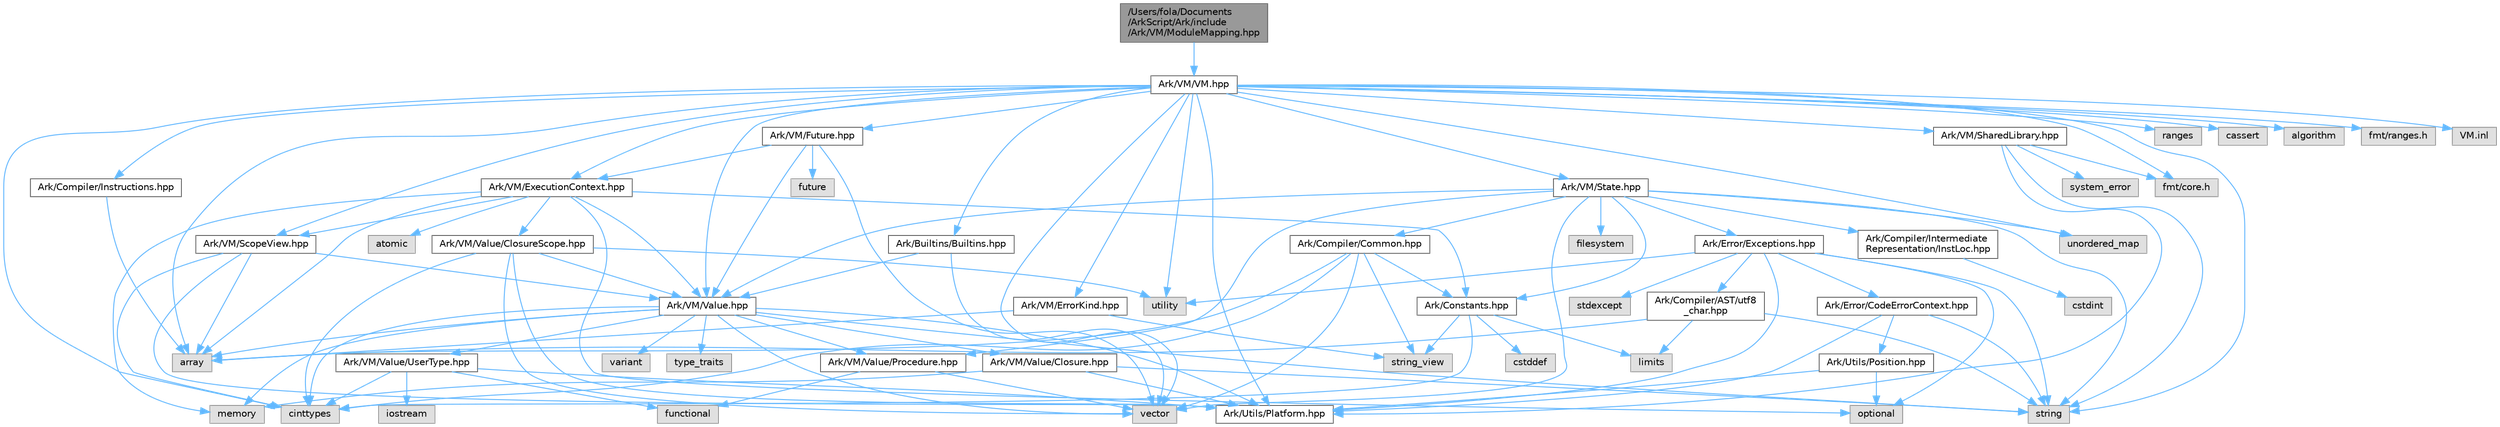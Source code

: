 digraph "/Users/fola/Documents/ArkScript/Ark/include/Ark/VM/ModuleMapping.hpp"
{
 // INTERACTIVE_SVG=YES
 // LATEX_PDF_SIZE
  bgcolor="transparent";
  edge [fontname=Helvetica,fontsize=10,labelfontname=Helvetica,labelfontsize=10];
  node [fontname=Helvetica,fontsize=10,shape=box,height=0.2,width=0.4];
  Node1 [id="Node000001",label="/Users/fola/Documents\l/ArkScript/Ark/include\l/Ark/VM/ModuleMapping.hpp",height=0.2,width=0.4,color="gray40", fillcolor="grey60", style="filled", fontcolor="black",tooltip=" "];
  Node1 -> Node2 [id="edge1_Node000001_Node000002",color="steelblue1",style="solid",tooltip=" "];
  Node2 [id="Node000002",label="Ark/VM/VM.hpp",height=0.2,width=0.4,color="grey40", fillcolor="white", style="filled",URL="$d1/d91/VM_8hpp.html",tooltip="The ArkScript virtual machine."];
  Node2 -> Node3 [id="edge2_Node000002_Node000003",color="steelblue1",style="solid",tooltip=" "];
  Node3 [id="Node000003",label="array",height=0.2,width=0.4,color="grey60", fillcolor="#E0E0E0", style="filled",tooltip=" "];
  Node2 -> Node4 [id="edge3_Node000002_Node000004",color="steelblue1",style="solid",tooltip=" "];
  Node4 [id="Node000004",label="vector",height=0.2,width=0.4,color="grey60", fillcolor="#E0E0E0", style="filled",tooltip=" "];
  Node2 -> Node5 [id="edge4_Node000002_Node000005",color="steelblue1",style="solid",tooltip=" "];
  Node5 [id="Node000005",label="string",height=0.2,width=0.4,color="grey60", fillcolor="#E0E0E0", style="filled",tooltip=" "];
  Node2 -> Node6 [id="edge5_Node000002_Node000006",color="steelblue1",style="solid",tooltip=" "];
  Node6 [id="Node000006",label="ranges",height=0.2,width=0.4,color="grey60", fillcolor="#E0E0E0", style="filled",tooltip=" "];
  Node2 -> Node7 [id="edge6_Node000002_Node000007",color="steelblue1",style="solid",tooltip=" "];
  Node7 [id="Node000007",label="cassert",height=0.2,width=0.4,color="grey60", fillcolor="#E0E0E0", style="filled",tooltip=" "];
  Node2 -> Node8 [id="edge7_Node000002_Node000008",color="steelblue1",style="solid",tooltip=" "];
  Node8 [id="Node000008",label="utility",height=0.2,width=0.4,color="grey60", fillcolor="#E0E0E0", style="filled",tooltip=" "];
  Node2 -> Node9 [id="edge8_Node000002_Node000009",color="steelblue1",style="solid",tooltip=" "];
  Node9 [id="Node000009",label="cinttypes",height=0.2,width=0.4,color="grey60", fillcolor="#E0E0E0", style="filled",tooltip=" "];
  Node2 -> Node10 [id="edge9_Node000002_Node000010",color="steelblue1",style="solid",tooltip=" "];
  Node10 [id="Node000010",label="unordered_map",height=0.2,width=0.4,color="grey60", fillcolor="#E0E0E0", style="filled",tooltip=" "];
  Node2 -> Node11 [id="edge10_Node000002_Node000011",color="steelblue1",style="solid",tooltip=" "];
  Node11 [id="Node000011",label="algorithm",height=0.2,width=0.4,color="grey60", fillcolor="#E0E0E0", style="filled",tooltip=" "];
  Node2 -> Node12 [id="edge11_Node000002_Node000012",color="steelblue1",style="solid",tooltip=" "];
  Node12 [id="Node000012",label="fmt/core.h",height=0.2,width=0.4,color="grey60", fillcolor="#E0E0E0", style="filled",tooltip=" "];
  Node2 -> Node13 [id="edge12_Node000002_Node000013",color="steelblue1",style="solid",tooltip=" "];
  Node13 [id="Node000013",label="fmt/ranges.h",height=0.2,width=0.4,color="grey60", fillcolor="#E0E0E0", style="filled",tooltip=" "];
  Node2 -> Node14 [id="edge13_Node000002_Node000014",color="steelblue1",style="solid",tooltip=" "];
  Node14 [id="Node000014",label="Ark/Compiler/Instructions.hpp",height=0.2,width=0.4,color="grey40", fillcolor="white", style="filled",URL="$d8/daa/Instructions_8hpp.html",tooltip="The different instructions used by the compiler and virtual machine."];
  Node14 -> Node3 [id="edge14_Node000014_Node000003",color="steelblue1",style="solid",tooltip=" "];
  Node2 -> Node15 [id="edge15_Node000002_Node000015",color="steelblue1",style="solid",tooltip=" "];
  Node15 [id="Node000015",label="Ark/VM/Value.hpp",height=0.2,width=0.4,color="grey40", fillcolor="white", style="filled",URL="$de/dfd/Value_8hpp.html",tooltip="Default value type handled by the virtual machine."];
  Node15 -> Node4 [id="edge16_Node000015_Node000004",color="steelblue1",style="solid",tooltip=" "];
  Node15 -> Node16 [id="edge17_Node000015_Node000016",color="steelblue1",style="solid",tooltip=" "];
  Node16 [id="Node000016",label="variant",height=0.2,width=0.4,color="grey60", fillcolor="#E0E0E0", style="filled",tooltip=" "];
  Node15 -> Node5 [id="edge18_Node000015_Node000005",color="steelblue1",style="solid",tooltip=" "];
  Node15 -> Node9 [id="edge19_Node000015_Node000009",color="steelblue1",style="solid",tooltip=" "];
  Node15 -> Node3 [id="edge20_Node000015_Node000003",color="steelblue1",style="solid",tooltip=" "];
  Node15 -> Node17 [id="edge21_Node000015_Node000017",color="steelblue1",style="solid",tooltip=" "];
  Node17 [id="Node000017",label="memory",height=0.2,width=0.4,color="grey60", fillcolor="#E0E0E0", style="filled",tooltip=" "];
  Node15 -> Node18 [id="edge22_Node000015_Node000018",color="steelblue1",style="solid",tooltip=" "];
  Node18 [id="Node000018",label="type_traits",height=0.2,width=0.4,color="grey60", fillcolor="#E0E0E0", style="filled",tooltip=" "];
  Node15 -> Node19 [id="edge23_Node000015_Node000019",color="steelblue1",style="solid",tooltip=" "];
  Node19 [id="Node000019",label="Ark/VM/Value/Closure.hpp",height=0.2,width=0.4,color="grey40", fillcolor="white", style="filled",URL="$dc/dd5/Closure_8hpp.html",tooltip="Subtype of the value type, handling closures."];
  Node19 -> Node17 [id="edge24_Node000019_Node000017",color="steelblue1",style="solid",tooltip=" "];
  Node19 -> Node5 [id="edge25_Node000019_Node000005",color="steelblue1",style="solid",tooltip=" "];
  Node19 -> Node20 [id="edge26_Node000019_Node000020",color="steelblue1",style="solid",tooltip=" "];
  Node20 [id="Node000020",label="Ark/Utils/Platform.hpp",height=0.2,width=0.4,color="grey40", fillcolor="white", style="filled",URL="$d5/d40/Platform_8hpp.html",tooltip="ArkScript configuration macros."];
  Node15 -> Node21 [id="edge27_Node000015_Node000021",color="steelblue1",style="solid",tooltip=" "];
  Node21 [id="Node000021",label="Ark/VM/Value/UserType.hpp",height=0.2,width=0.4,color="grey40", fillcolor="white", style="filled",URL="$dc/d3d/UserType_8hpp.html",tooltip="Subtype of the value, capable of handling any C++ type."];
  Node21 -> Node22 [id="edge28_Node000021_Node000022",color="steelblue1",style="solid",tooltip=" "];
  Node22 [id="Node000022",label="iostream",height=0.2,width=0.4,color="grey60", fillcolor="#E0E0E0", style="filled",tooltip=" "];
  Node21 -> Node9 [id="edge29_Node000021_Node000009",color="steelblue1",style="solid",tooltip=" "];
  Node21 -> Node23 [id="edge30_Node000021_Node000023",color="steelblue1",style="solid",tooltip=" "];
  Node23 [id="Node000023",label="functional",height=0.2,width=0.4,color="grey60", fillcolor="#E0E0E0", style="filled",tooltip=" "];
  Node21 -> Node20 [id="edge31_Node000021_Node000020",color="steelblue1",style="solid",tooltip=" "];
  Node15 -> Node24 [id="edge32_Node000015_Node000024",color="steelblue1",style="solid",tooltip=" "];
  Node24 [id="Node000024",label="Ark/VM/Value/Procedure.hpp",height=0.2,width=0.4,color="grey40", fillcolor="white", style="filled",URL="$da/dcf/Procedure_8hpp.html",tooltip="Wrapper object for user-defined functions."];
  Node24 -> Node23 [id="edge33_Node000024_Node000023",color="steelblue1",style="solid",tooltip=" "];
  Node24 -> Node4 [id="edge34_Node000024_Node000004",color="steelblue1",style="solid",tooltip=" "];
  Node15 -> Node20 [id="edge35_Node000015_Node000020",color="steelblue1",style="solid",tooltip=" "];
  Node2 -> Node25 [id="edge36_Node000002_Node000025",color="steelblue1",style="solid",tooltip=" "];
  Node25 [id="Node000025",label="Ark/VM/State.hpp",height=0.2,width=0.4,color="grey40", fillcolor="white", style="filled",URL="$d0/db5/State_8hpp.html",tooltip="State used by the virtual machine: it loads the bytecode, can compile it if needed,..."];
  Node25 -> Node5 [id="edge37_Node000025_Node000005",color="steelblue1",style="solid",tooltip=" "];
  Node25 -> Node4 [id="edge38_Node000025_Node000004",color="steelblue1",style="solid",tooltip=" "];
  Node25 -> Node10 [id="edge39_Node000025_Node000010",color="steelblue1",style="solid",tooltip=" "];
  Node25 -> Node26 [id="edge40_Node000025_Node000026",color="steelblue1",style="solid",tooltip=" "];
  Node26 [id="Node000026",label="filesystem",height=0.2,width=0.4,color="grey60", fillcolor="#E0E0E0", style="filled",tooltip=" "];
  Node25 -> Node27 [id="edge41_Node000025_Node000027",color="steelblue1",style="solid",tooltip=" "];
  Node27 [id="Node000027",label="Ark/Constants.hpp",height=0.2,width=0.4,color="grey40", fillcolor="white", style="filled",URL="$d6/de9/Constants_8hpp.html",tooltip="Constants used by ArkScript."];
  Node27 -> Node28 [id="edge42_Node000027_Node000028",color="steelblue1",style="solid",tooltip=" "];
  Node28 [id="Node000028",label="string_view",height=0.2,width=0.4,color="grey60", fillcolor="#E0E0E0", style="filled",tooltip=" "];
  Node27 -> Node29 [id="edge43_Node000027_Node000029",color="steelblue1",style="solid",tooltip=" "];
  Node29 [id="Node000029",label="limits",height=0.2,width=0.4,color="grey60", fillcolor="#E0E0E0", style="filled",tooltip=" "];
  Node27 -> Node9 [id="edge44_Node000027_Node000009",color="steelblue1",style="solid",tooltip=" "];
  Node27 -> Node30 [id="edge45_Node000027_Node000030",color="steelblue1",style="solid",tooltip=" "];
  Node30 [id="Node000030",label="cstddef",height=0.2,width=0.4,color="grey60", fillcolor="#E0E0E0", style="filled",tooltip=" "];
  Node25 -> Node15 [id="edge46_Node000025_Node000015",color="steelblue1",style="solid",tooltip=" "];
  Node25 -> Node24 [id="edge47_Node000025_Node000024",color="steelblue1",style="solid",tooltip=" "];
  Node25 -> Node31 [id="edge48_Node000025_Node000031",color="steelblue1",style="solid",tooltip=" "];
  Node31 [id="Node000031",label="Ark/Compiler/Common.hpp",height=0.2,width=0.4,color="grey40", fillcolor="white", style="filled",URL="$d8/ddd/Common_8hpp.html",tooltip="Common code for the compiler."];
  Node31 -> Node3 [id="edge49_Node000031_Node000003",color="steelblue1",style="solid",tooltip=" "];
  Node31 -> Node28 [id="edge50_Node000031_Node000028",color="steelblue1",style="solid",tooltip=" "];
  Node31 -> Node4 [id="edge51_Node000031_Node000004",color="steelblue1",style="solid",tooltip=" "];
  Node31 -> Node9 [id="edge52_Node000031_Node000009",color="steelblue1",style="solid",tooltip=" "];
  Node31 -> Node27 [id="edge53_Node000031_Node000027",color="steelblue1",style="solid",tooltip=" "];
  Node25 -> Node32 [id="edge54_Node000025_Node000032",color="steelblue1",style="solid",tooltip=" "];
  Node32 [id="Node000032",label="Ark/Error/Exceptions.hpp",height=0.2,width=0.4,color="grey40", fillcolor="white", style="filled",URL="$d2/de9/Exceptions_8hpp.html",tooltip="ArkScript homemade exceptions."];
  Node32 -> Node5 [id="edge55_Node000032_Node000005",color="steelblue1",style="solid",tooltip=" "];
  Node32 -> Node8 [id="edge56_Node000032_Node000008",color="steelblue1",style="solid",tooltip=" "];
  Node32 -> Node33 [id="edge57_Node000032_Node000033",color="steelblue1",style="solid",tooltip=" "];
  Node33 [id="Node000033",label="stdexcept",height=0.2,width=0.4,color="grey60", fillcolor="#E0E0E0", style="filled",tooltip=" "];
  Node32 -> Node34 [id="edge58_Node000032_Node000034",color="steelblue1",style="solid",tooltip=" "];
  Node34 [id="Node000034",label="optional",height=0.2,width=0.4,color="grey60", fillcolor="#E0E0E0", style="filled",tooltip=" "];
  Node32 -> Node35 [id="edge59_Node000032_Node000035",color="steelblue1",style="solid",tooltip=" "];
  Node35 [id="Node000035",label="Ark/Compiler/AST/utf8\l_char.hpp",height=0.2,width=0.4,color="grey40", fillcolor="white", style="filled",URL="$db/d4e/utf8__char_8hpp.html",tooltip=" "];
  Node35 -> Node3 [id="edge60_Node000035_Node000003",color="steelblue1",style="solid",tooltip=" "];
  Node35 -> Node5 [id="edge61_Node000035_Node000005",color="steelblue1",style="solid",tooltip=" "];
  Node35 -> Node29 [id="edge62_Node000035_Node000029",color="steelblue1",style="solid",tooltip=" "];
  Node32 -> Node20 [id="edge63_Node000032_Node000020",color="steelblue1",style="solid",tooltip=" "];
  Node32 -> Node36 [id="edge64_Node000032_Node000036",color="steelblue1",style="solid",tooltip=" "];
  Node36 [id="Node000036",label="Ark/Error/CodeErrorContext.hpp",height=0.2,width=0.4,color="grey40", fillcolor="white", style="filled",URL="$dc/d73/CodeErrorContext_8hpp.html",tooltip="Defines a code error context."];
  Node36 -> Node5 [id="edge65_Node000036_Node000005",color="steelblue1",style="solid",tooltip=" "];
  Node36 -> Node20 [id="edge66_Node000036_Node000020",color="steelblue1",style="solid",tooltip=" "];
  Node36 -> Node37 [id="edge67_Node000036_Node000037",color="steelblue1",style="solid",tooltip=" "];
  Node37 [id="Node000037",label="Ark/Utils/Position.hpp",height=0.2,width=0.4,color="grey40", fillcolor="white", style="filled",URL="$dc/d58/Position_8hpp.html",tooltip="Defines position utilities (for text in a file) for the parser, formatter, diagnostics."];
  Node37 -> Node34 [id="edge68_Node000037_Node000034",color="steelblue1",style="solid",tooltip=" "];
  Node37 -> Node20 [id="edge69_Node000037_Node000020",color="steelblue1",style="solid",tooltip=" "];
  Node25 -> Node38 [id="edge70_Node000025_Node000038",color="steelblue1",style="solid",tooltip=" "];
  Node38 [id="Node000038",label="Ark/Compiler/Intermediate\lRepresentation/InstLoc.hpp",height=0.2,width=0.4,color="grey40", fillcolor="white", style="filled",URL="$d5/d3a/InstLoc_8hpp.html",tooltip=" "];
  Node38 -> Node39 [id="edge71_Node000038_Node000039",color="steelblue1",style="solid",tooltip=" "];
  Node39 [id="Node000039",label="cstdint",height=0.2,width=0.4,color="grey60", fillcolor="#E0E0E0", style="filled",tooltip=" "];
  Node2 -> Node40 [id="edge72_Node000002_Node000040",color="steelblue1",style="solid",tooltip=" "];
  Node40 [id="Node000040",label="Ark/VM/ScopeView.hpp",height=0.2,width=0.4,color="grey40", fillcolor="white", style="filled",URL="$d8/d45/ScopeView_8hpp.html",tooltip=" "];
  Node40 -> Node3 [id="edge73_Node000040_Node000003",color="steelblue1",style="solid",tooltip=" "];
  Node40 -> Node9 [id="edge74_Node000040_Node000009",color="steelblue1",style="solid",tooltip=" "];
  Node40 -> Node20 [id="edge75_Node000040_Node000020",color="steelblue1",style="solid",tooltip=" "];
  Node40 -> Node15 [id="edge76_Node000040_Node000015",color="steelblue1",style="solid",tooltip=" "];
  Node2 -> Node41 [id="edge77_Node000002_Node000041",color="steelblue1",style="solid",tooltip=" "];
  Node41 [id="Node000041",label="Ark/VM/ErrorKind.hpp",height=0.2,width=0.4,color="grey40", fillcolor="white", style="filled",URL="$de/df9/ErrorKind_8hpp.html",tooltip=" "];
  Node41 -> Node3 [id="edge78_Node000041_Node000003",color="steelblue1",style="solid",tooltip=" "];
  Node41 -> Node28 [id="edge79_Node000041_Node000028",color="steelblue1",style="solid",tooltip=" "];
  Node2 -> Node42 [id="edge80_Node000002_Node000042",color="steelblue1",style="solid",tooltip=" "];
  Node42 [id="Node000042",label="Ark/VM/ExecutionContext.hpp",height=0.2,width=0.4,color="grey40", fillcolor="white", style="filled",URL="$db/df6/ExecutionContext_8hpp.html",tooltip="Keeping track of the internal data needed by the VM."];
  Node42 -> Node3 [id="edge81_Node000042_Node000003",color="steelblue1",style="solid",tooltip=" "];
  Node42 -> Node17 [id="edge82_Node000042_Node000017",color="steelblue1",style="solid",tooltip=" "];
  Node42 -> Node34 [id="edge83_Node000042_Node000034",color="steelblue1",style="solid",tooltip=" "];
  Node42 -> Node43 [id="edge84_Node000042_Node000043",color="steelblue1",style="solid",tooltip=" "];
  Node43 [id="Node000043",label="atomic",height=0.2,width=0.4,color="grey60", fillcolor="#E0E0E0", style="filled",tooltip=" "];
  Node42 -> Node27 [id="edge85_Node000042_Node000027",color="steelblue1",style="solid",tooltip=" "];
  Node42 -> Node15 [id="edge86_Node000042_Node000015",color="steelblue1",style="solid",tooltip=" "];
  Node42 -> Node40 [id="edge87_Node000042_Node000040",color="steelblue1",style="solid",tooltip=" "];
  Node42 -> Node44 [id="edge88_Node000042_Node000044",color="steelblue1",style="solid",tooltip=" "];
  Node44 [id="Node000044",label="Ark/VM/Value/ClosureScope.hpp",height=0.2,width=0.4,color="grey40", fillcolor="white", style="filled",URL="$d1/d71/ClosureScope_8hpp.html",tooltip="Subtype of the value type, handling closures."];
  Node44 -> Node4 [id="edge89_Node000044_Node000004",color="steelblue1",style="solid",tooltip=" "];
  Node44 -> Node8 [id="edge90_Node000044_Node000008",color="steelblue1",style="solid",tooltip=" "];
  Node44 -> Node9 [id="edge91_Node000044_Node000009",color="steelblue1",style="solid",tooltip=" "];
  Node44 -> Node20 [id="edge92_Node000044_Node000020",color="steelblue1",style="solid",tooltip=" "];
  Node44 -> Node15 [id="edge93_Node000044_Node000015",color="steelblue1",style="solid",tooltip=" "];
  Node2 -> Node45 [id="edge94_Node000002_Node000045",color="steelblue1",style="solid",tooltip=" "];
  Node45 [id="Node000045",label="Ark/Builtins/Builtins.hpp",height=0.2,width=0.4,color="grey40", fillcolor="white", style="filled",URL="$da/d84/Builtins_8hpp.html",tooltip="Host the declaration of all the ArkScript builtins."];
  Node45 -> Node4 [id="edge95_Node000045_Node000004",color="steelblue1",style="solid",tooltip=" "];
  Node45 -> Node15 [id="edge96_Node000045_Node000015",color="steelblue1",style="solid",tooltip=" "];
  Node2 -> Node20 [id="edge97_Node000002_Node000020",color="steelblue1",style="solid",tooltip=" "];
  Node2 -> Node46 [id="edge98_Node000002_Node000046",color="steelblue1",style="solid",tooltip=" "];
  Node46 [id="Node000046",label="Ark/VM/SharedLibrary.hpp",height=0.2,width=0.4,color="grey40", fillcolor="white", style="filled",URL="$d4/da5/SharedLibrary_8hpp.html",tooltip="Loads .dll/.so/.dynlib files."];
  Node46 -> Node20 [id="edge99_Node000046_Node000020",color="steelblue1",style="solid",tooltip=" "];
  Node46 -> Node5 [id="edge100_Node000046_Node000005",color="steelblue1",style="solid",tooltip=" "];
  Node46 -> Node47 [id="edge101_Node000046_Node000047",color="steelblue1",style="solid",tooltip=" "];
  Node47 [id="Node000047",label="system_error",height=0.2,width=0.4,color="grey60", fillcolor="#E0E0E0", style="filled",tooltip=" "];
  Node46 -> Node12 [id="edge102_Node000046_Node000012",color="steelblue1",style="solid",tooltip=" "];
  Node2 -> Node48 [id="edge103_Node000002_Node000048",color="steelblue1",style="solid",tooltip=" "];
  Node48 [id="Node000048",label="Ark/VM/Future.hpp",height=0.2,width=0.4,color="grey40", fillcolor="white", style="filled",URL="$d0/dda/Future_8hpp.html",tooltip="Internal object to resolve asynchronously a function call in ArkScript."];
  Node48 -> Node49 [id="edge104_Node000048_Node000049",color="steelblue1",style="solid",tooltip=" "];
  Node49 [id="Node000049",label="future",height=0.2,width=0.4,color="grey60", fillcolor="#E0E0E0", style="filled",tooltip=" "];
  Node48 -> Node4 [id="edge105_Node000048_Node000004",color="steelblue1",style="solid",tooltip=" "];
  Node48 -> Node15 [id="edge106_Node000048_Node000015",color="steelblue1",style="solid",tooltip=" "];
  Node48 -> Node42 [id="edge107_Node000048_Node000042",color="steelblue1",style="solid",tooltip=" "];
  Node2 -> Node50 [id="edge108_Node000002_Node000050",color="steelblue1",style="solid",tooltip=" "];
  Node50 [id="Node000050",label="VM.inl",height=0.2,width=0.4,color="grey60", fillcolor="#E0E0E0", style="filled",tooltip=" "];
}

